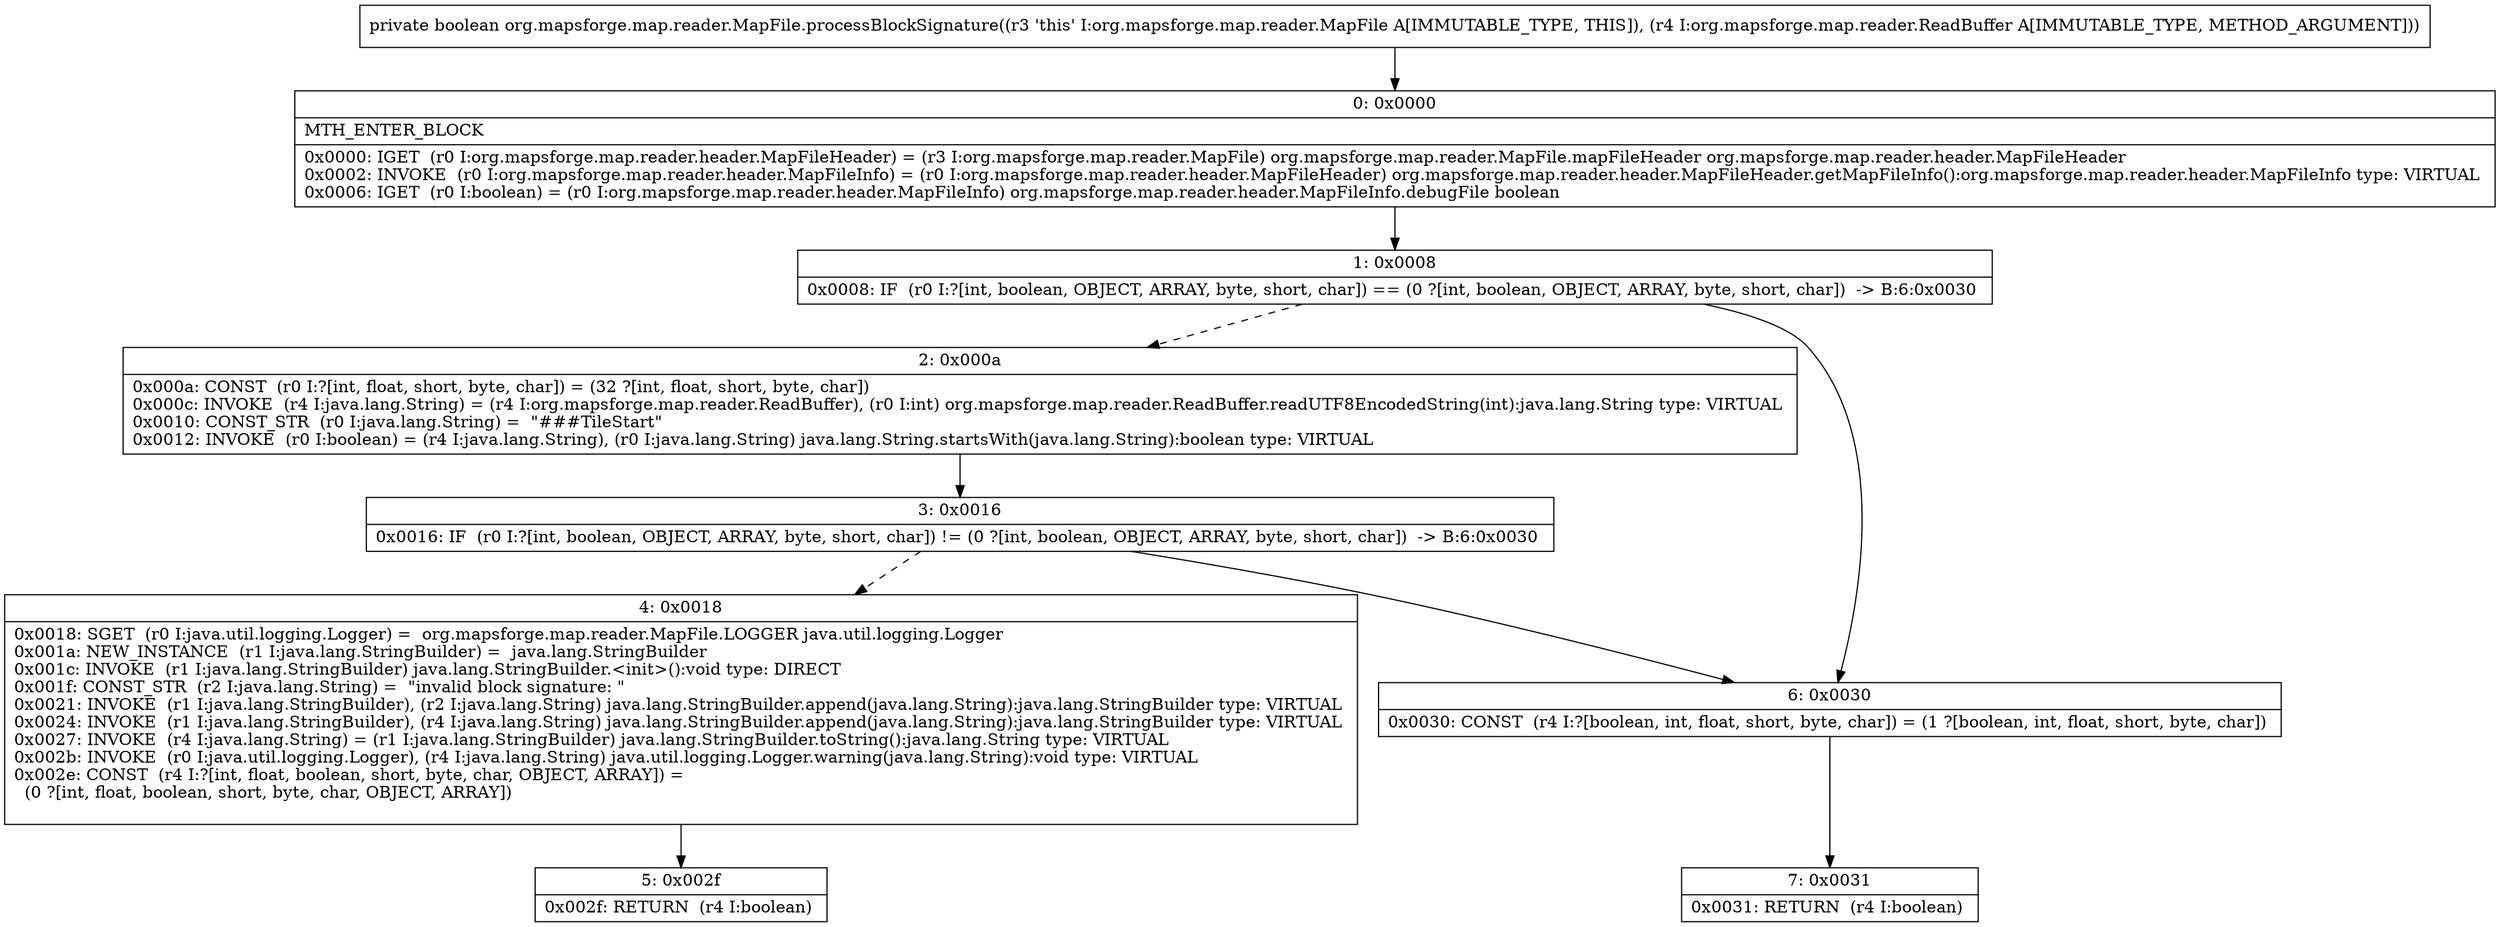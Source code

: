digraph "CFG fororg.mapsforge.map.reader.MapFile.processBlockSignature(Lorg\/mapsforge\/map\/reader\/ReadBuffer;)Z" {
Node_0 [shape=record,label="{0\:\ 0x0000|MTH_ENTER_BLOCK\l|0x0000: IGET  (r0 I:org.mapsforge.map.reader.header.MapFileHeader) = (r3 I:org.mapsforge.map.reader.MapFile) org.mapsforge.map.reader.MapFile.mapFileHeader org.mapsforge.map.reader.header.MapFileHeader \l0x0002: INVOKE  (r0 I:org.mapsforge.map.reader.header.MapFileInfo) = (r0 I:org.mapsforge.map.reader.header.MapFileHeader) org.mapsforge.map.reader.header.MapFileHeader.getMapFileInfo():org.mapsforge.map.reader.header.MapFileInfo type: VIRTUAL \l0x0006: IGET  (r0 I:boolean) = (r0 I:org.mapsforge.map.reader.header.MapFileInfo) org.mapsforge.map.reader.header.MapFileInfo.debugFile boolean \l}"];
Node_1 [shape=record,label="{1\:\ 0x0008|0x0008: IF  (r0 I:?[int, boolean, OBJECT, ARRAY, byte, short, char]) == (0 ?[int, boolean, OBJECT, ARRAY, byte, short, char])  \-\> B:6:0x0030 \l}"];
Node_2 [shape=record,label="{2\:\ 0x000a|0x000a: CONST  (r0 I:?[int, float, short, byte, char]) = (32 ?[int, float, short, byte, char]) \l0x000c: INVOKE  (r4 I:java.lang.String) = (r4 I:org.mapsforge.map.reader.ReadBuffer), (r0 I:int) org.mapsforge.map.reader.ReadBuffer.readUTF8EncodedString(int):java.lang.String type: VIRTUAL \l0x0010: CONST_STR  (r0 I:java.lang.String) =  \"###TileStart\" \l0x0012: INVOKE  (r0 I:boolean) = (r4 I:java.lang.String), (r0 I:java.lang.String) java.lang.String.startsWith(java.lang.String):boolean type: VIRTUAL \l}"];
Node_3 [shape=record,label="{3\:\ 0x0016|0x0016: IF  (r0 I:?[int, boolean, OBJECT, ARRAY, byte, short, char]) != (0 ?[int, boolean, OBJECT, ARRAY, byte, short, char])  \-\> B:6:0x0030 \l}"];
Node_4 [shape=record,label="{4\:\ 0x0018|0x0018: SGET  (r0 I:java.util.logging.Logger) =  org.mapsforge.map.reader.MapFile.LOGGER java.util.logging.Logger \l0x001a: NEW_INSTANCE  (r1 I:java.lang.StringBuilder) =  java.lang.StringBuilder \l0x001c: INVOKE  (r1 I:java.lang.StringBuilder) java.lang.StringBuilder.\<init\>():void type: DIRECT \l0x001f: CONST_STR  (r2 I:java.lang.String) =  \"invalid block signature: \" \l0x0021: INVOKE  (r1 I:java.lang.StringBuilder), (r2 I:java.lang.String) java.lang.StringBuilder.append(java.lang.String):java.lang.StringBuilder type: VIRTUAL \l0x0024: INVOKE  (r1 I:java.lang.StringBuilder), (r4 I:java.lang.String) java.lang.StringBuilder.append(java.lang.String):java.lang.StringBuilder type: VIRTUAL \l0x0027: INVOKE  (r4 I:java.lang.String) = (r1 I:java.lang.StringBuilder) java.lang.StringBuilder.toString():java.lang.String type: VIRTUAL \l0x002b: INVOKE  (r0 I:java.util.logging.Logger), (r4 I:java.lang.String) java.util.logging.Logger.warning(java.lang.String):void type: VIRTUAL \l0x002e: CONST  (r4 I:?[int, float, boolean, short, byte, char, OBJECT, ARRAY]) = \l  (0 ?[int, float, boolean, short, byte, char, OBJECT, ARRAY])\l \l}"];
Node_5 [shape=record,label="{5\:\ 0x002f|0x002f: RETURN  (r4 I:boolean) \l}"];
Node_6 [shape=record,label="{6\:\ 0x0030|0x0030: CONST  (r4 I:?[boolean, int, float, short, byte, char]) = (1 ?[boolean, int, float, short, byte, char]) \l}"];
Node_7 [shape=record,label="{7\:\ 0x0031|0x0031: RETURN  (r4 I:boolean) \l}"];
MethodNode[shape=record,label="{private boolean org.mapsforge.map.reader.MapFile.processBlockSignature((r3 'this' I:org.mapsforge.map.reader.MapFile A[IMMUTABLE_TYPE, THIS]), (r4 I:org.mapsforge.map.reader.ReadBuffer A[IMMUTABLE_TYPE, METHOD_ARGUMENT])) }"];
MethodNode -> Node_0;
Node_0 -> Node_1;
Node_1 -> Node_2[style=dashed];
Node_1 -> Node_6;
Node_2 -> Node_3;
Node_3 -> Node_4[style=dashed];
Node_3 -> Node_6;
Node_4 -> Node_5;
Node_6 -> Node_7;
}

